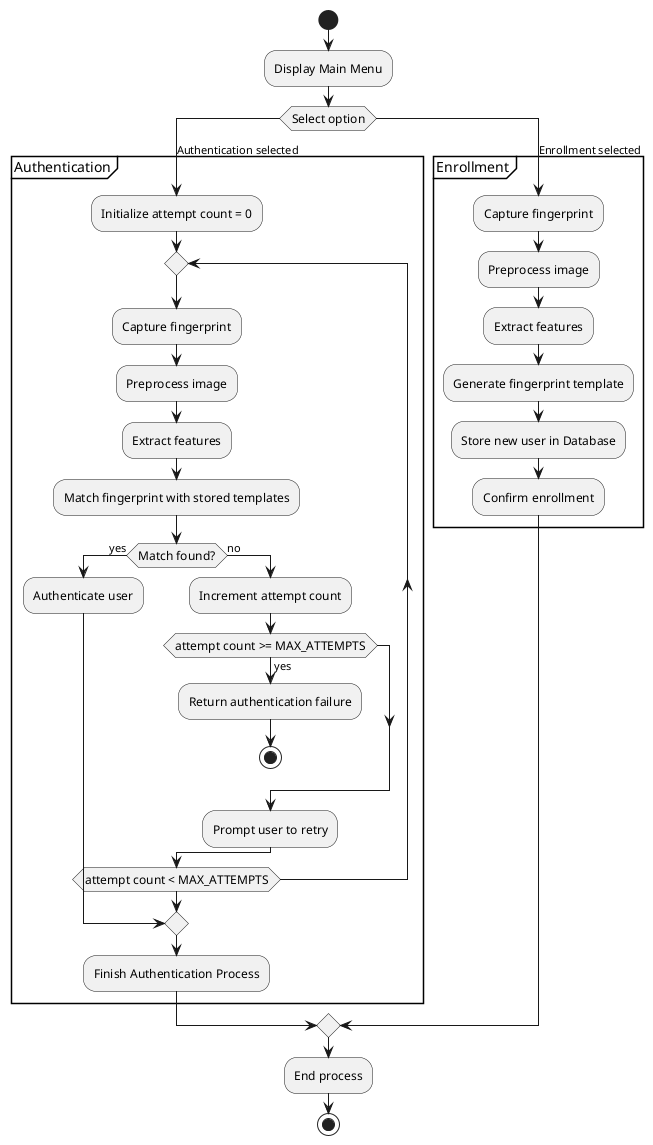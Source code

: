 @startuml
skinparam activity {
  FontName Arial
  FontSize 12
}

start
:Display Main Menu;

switch (Select option)
case (Authentication selected)
  partition Authentication {
    :Initialize attempt count = 0;
    repeat
      :Capture fingerprint;
      :Preprocess image;
      :Extract features;
      :Match fingerprint with stored templates;
      if (Match found?) then (yes)
        :Authenticate user;
        break
      else (no)
        :Increment attempt count;
        if (attempt count >= MAX_ATTEMPTS) then (yes)
          :Return authentication failure;
          stop
        endif
        :Prompt user to retry;
      endif
    repeat while (attempt count < MAX_ATTEMPTS)
    :Finish Authentication Process;
  }
case (Enrollment selected)
  partition Enrollment {
    :Capture fingerprint;
    :Preprocess image;
    :Extract features;
    :Generate fingerprint template;
    :Store new user in Database;
    :Confirm enrollment;
  }
endswitch

:End process;
stop
@enduml
